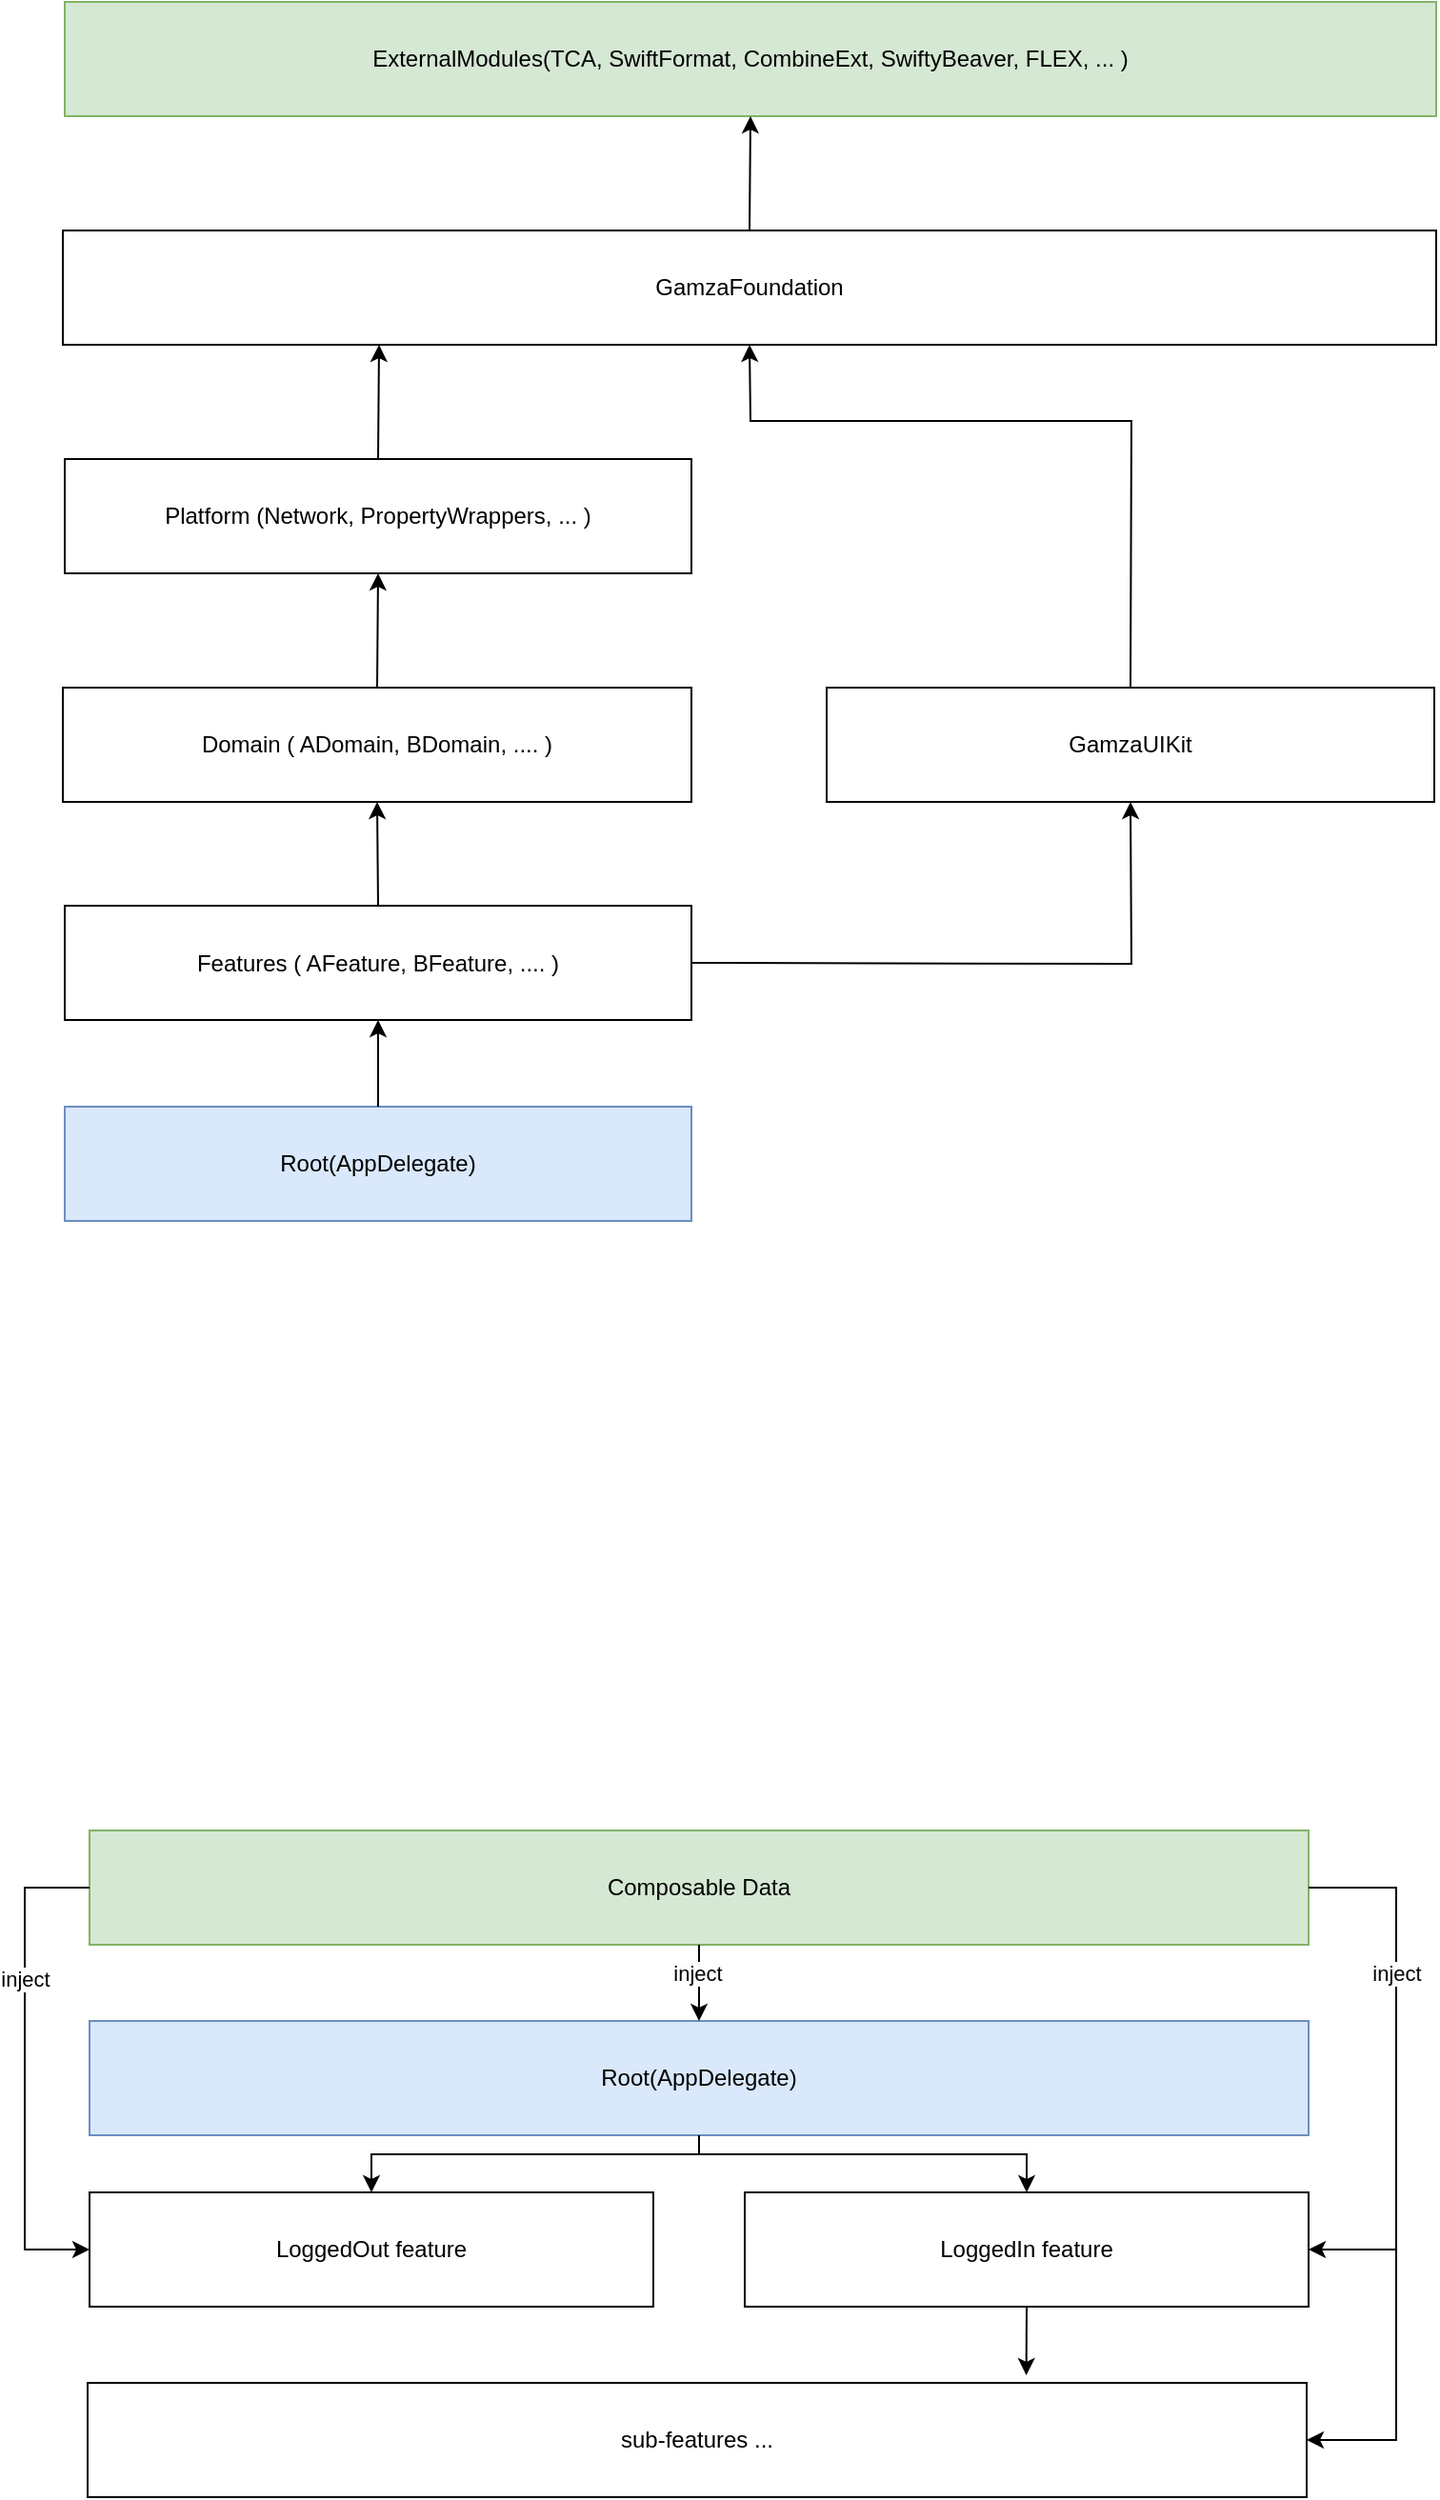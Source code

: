 <mxfile version="16.5.1" type="device"><diagram id="STCPGaLkk-ETKbZQgOjf" name="페이지-1"><mxGraphModel dx="1106" dy="852" grid="1" gridSize="10" guides="1" tooltips="1" connect="1" arrows="1" fold="1" page="1" pageScale="1" pageWidth="827" pageHeight="1169" math="0" shadow="0"><root><mxCell id="0"/><mxCell id="1" parent="0"/><mxCell id="tPH36QAMWwVUXDu1QcQ--13" value="" style="endArrow=classic;html=1;rounded=0;entryX=0.5;entryY=1;entryDx=0;entryDy=0;exitX=0.5;exitY=0;exitDx=0;exitDy=0;" parent="1" source="tPH36QAMWwVUXDu1QcQ--27" target="tPH36QAMWwVUXDu1QcQ--18" edge="1"><mxGeometry width="50" height="50" relative="1" as="geometry"><mxPoint x="411" y="770" as="sourcePoint"/><mxPoint x="401" y="820" as="targetPoint"/></mxGeometry></mxCell><mxCell id="tPH36QAMWwVUXDu1QcQ--18" value="Platform (Network, PropertyWrappers, ... )" style="rounded=0;whiteSpace=wrap;html=1;" parent="1" vertex="1"><mxGeometry x="81" y="490" width="329" height="60" as="geometry"/></mxCell><mxCell id="tPH36QAMWwVUXDu1QcQ--20" value="" style="endArrow=classic;html=1;rounded=0;exitX=0.5;exitY=0;exitDx=0;exitDy=0;entryX=0.5;entryY=1;entryDx=0;entryDy=0;" parent="1" source="tPH36QAMWwVUXDu1QcQ--18" edge="1"><mxGeometry width="50" height="50" relative="1" as="geometry"><mxPoint x="411" y="660" as="sourcePoint"/><mxPoint x="246" y="430" as="targetPoint"/></mxGeometry></mxCell><mxCell id="tPH36QAMWwVUXDu1QcQ--27" value="Domain ( ADomain, BDomain, .... )" style="rounded=0;whiteSpace=wrap;html=1;" parent="1" vertex="1"><mxGeometry x="80" y="610" width="330" height="60" as="geometry"/></mxCell><mxCell id="tPH36QAMWwVUXDu1QcQ--28" value="Features ( AFeature, BFeature, .... )" style="rounded=0;whiteSpace=wrap;html=1;" parent="1" vertex="1"><mxGeometry x="81" y="724.5" width="329" height="60" as="geometry"/></mxCell><mxCell id="tPH36QAMWwVUXDu1QcQ--29" value="Root(AppDelegate)" style="rounded=0;whiteSpace=wrap;html=1;fillColor=#dae8fc;strokeColor=#6c8ebf;" parent="1" vertex="1"><mxGeometry x="81" y="830" width="329" height="60" as="geometry"/></mxCell><mxCell id="tPH36QAMWwVUXDu1QcQ--30" value="" style="endArrow=classic;html=1;rounded=0;entryX=0.5;entryY=1;entryDx=0;entryDy=0;exitX=0.5;exitY=0;exitDx=0;exitDy=0;" parent="1" source="tPH36QAMWwVUXDu1QcQ--28" target="tPH36QAMWwVUXDu1QcQ--27" edge="1"><mxGeometry width="50" height="50" relative="1" as="geometry"><mxPoint x="411" y="610" as="sourcePoint"/><mxPoint x="411" y="550" as="targetPoint"/></mxGeometry></mxCell><mxCell id="tPH36QAMWwVUXDu1QcQ--31" value="" style="endArrow=classic;html=1;rounded=0;entryX=0.5;entryY=1;entryDx=0;entryDy=0;exitX=0.5;exitY=0;exitDx=0;exitDy=0;" parent="1" source="tPH36QAMWwVUXDu1QcQ--29" target="tPH36QAMWwVUXDu1QcQ--28" edge="1"><mxGeometry width="50" height="50" relative="1" as="geometry"><mxPoint x="411" y="730" as="sourcePoint"/><mxPoint x="411" y="670" as="targetPoint"/></mxGeometry></mxCell><mxCell id="eETd1GB0OzEWjnYa4UVZ-1" value="Composable Data" style="rounded=0;whiteSpace=wrap;html=1;fillColor=#d5e8d4;strokeColor=#82b366;" parent="1" vertex="1"><mxGeometry x="94" y="1210" width="640" height="60" as="geometry"/></mxCell><mxCell id="eETd1GB0OzEWjnYa4UVZ-2" value="Root(AppDelegate)" style="rounded=0;whiteSpace=wrap;html=1;fillColor=#dae8fc;strokeColor=#6c8ebf;" parent="1" vertex="1"><mxGeometry x="94" y="1310" width="640" height="60" as="geometry"/></mxCell><mxCell id="eETd1GB0OzEWjnYa4UVZ-3" value="LoggedOut feature" style="rounded=0;whiteSpace=wrap;html=1;" parent="1" vertex="1"><mxGeometry x="94" y="1400" width="296" height="60" as="geometry"/></mxCell><mxCell id="eETd1GB0OzEWjnYa4UVZ-4" value="LoggedIn feature" style="rounded=0;whiteSpace=wrap;html=1;" parent="1" vertex="1"><mxGeometry x="438" y="1400" width="296" height="60" as="geometry"/></mxCell><mxCell id="eETd1GB0OzEWjnYa4UVZ-5" value="sub-features ..." style="rounded=0;whiteSpace=wrap;html=1;" parent="1" vertex="1"><mxGeometry x="93" y="1500" width="640" height="60" as="geometry"/></mxCell><mxCell id="eETd1GB0OzEWjnYa4UVZ-6" value="" style="endArrow=classic;html=1;rounded=0;exitX=0.5;exitY=1;exitDx=0;exitDy=0;entryX=0.5;entryY=0;entryDx=0;entryDy=0;" parent="1" source="eETd1GB0OzEWjnYa4UVZ-1" target="eETd1GB0OzEWjnYa4UVZ-2" edge="1"><mxGeometry width="50" height="50" relative="1" as="geometry"><mxPoint x="390" y="1230" as="sourcePoint"/><mxPoint x="440" y="1180" as="targetPoint"/></mxGeometry></mxCell><mxCell id="eETd1GB0OzEWjnYa4UVZ-16" value="inject" style="edgeLabel;html=1;align=center;verticalAlign=middle;resizable=0;points=[];" parent="eETd1GB0OzEWjnYa4UVZ-6" vertex="1" connectable="0"><mxGeometry x="-0.25" y="1" relative="1" as="geometry"><mxPoint x="-2" as="offset"/></mxGeometry></mxCell><mxCell id="eETd1GB0OzEWjnYa4UVZ-7" value="" style="endArrow=classic;html=1;rounded=0;exitX=0.5;exitY=1;exitDx=0;exitDy=0;entryX=0.5;entryY=0;entryDx=0;entryDy=0;" parent="1" source="eETd1GB0OzEWjnYa4UVZ-2" target="eETd1GB0OzEWjnYa4UVZ-3" edge="1"><mxGeometry width="50" height="50" relative="1" as="geometry"><mxPoint x="390" y="1230" as="sourcePoint"/><mxPoint x="440" y="1180" as="targetPoint"/><Array as="points"><mxPoint x="414" y="1380"/><mxPoint x="242" y="1380"/></Array></mxGeometry></mxCell><mxCell id="eETd1GB0OzEWjnYa4UVZ-8" value="" style="endArrow=classic;html=1;rounded=0;exitX=0.5;exitY=1;exitDx=0;exitDy=0;entryX=0.5;entryY=0;entryDx=0;entryDy=0;" parent="1" source="eETd1GB0OzEWjnYa4UVZ-2" target="eETd1GB0OzEWjnYa4UVZ-4" edge="1"><mxGeometry width="50" height="50" relative="1" as="geometry"><mxPoint x="390" y="1230" as="sourcePoint"/><mxPoint x="440" y="1180" as="targetPoint"/><Array as="points"><mxPoint x="414" y="1380"/><mxPoint x="586" y="1380"/></Array></mxGeometry></mxCell><mxCell id="eETd1GB0OzEWjnYa4UVZ-9" value="" style="endArrow=classic;html=1;rounded=0;exitX=0.5;exitY=1;exitDx=0;exitDy=0;entryX=0.77;entryY=-0.067;entryDx=0;entryDy=0;entryPerimeter=0;" parent="1" source="eETd1GB0OzEWjnYa4UVZ-4" target="eETd1GB0OzEWjnYa4UVZ-5" edge="1"><mxGeometry width="50" height="50" relative="1" as="geometry"><mxPoint x="390" y="1230" as="sourcePoint"/><mxPoint x="440" y="1180" as="targetPoint"/></mxGeometry></mxCell><mxCell id="eETd1GB0OzEWjnYa4UVZ-11" value="" style="endArrow=classic;html=1;rounded=0;exitX=1;exitY=0.5;exitDx=0;exitDy=0;entryX=1;entryY=0.5;entryDx=0;entryDy=0;" parent="1" source="eETd1GB0OzEWjnYa4UVZ-1" target="eETd1GB0OzEWjnYa4UVZ-4" edge="1"><mxGeometry width="50" height="50" relative="1" as="geometry"><mxPoint x="390" y="1350" as="sourcePoint"/><mxPoint x="440" y="1300" as="targetPoint"/><Array as="points"><mxPoint x="780" y="1240"/><mxPoint x="780" y="1430"/></Array></mxGeometry></mxCell><mxCell id="eETd1GB0OzEWjnYa4UVZ-12" value="" style="endArrow=classic;html=1;rounded=0;exitX=0;exitY=0.5;exitDx=0;exitDy=0;entryX=0;entryY=0.5;entryDx=0;entryDy=0;" parent="1" source="eETd1GB0OzEWjnYa4UVZ-1" target="eETd1GB0OzEWjnYa4UVZ-3" edge="1"><mxGeometry width="50" height="50" relative="1" as="geometry"><mxPoint x="390" y="1350" as="sourcePoint"/><mxPoint x="440" y="1300" as="targetPoint"/><Array as="points"><mxPoint x="60" y="1240"/><mxPoint x="60" y="1430"/></Array></mxGeometry></mxCell><mxCell id="eETd1GB0OzEWjnYa4UVZ-14" value="inject" style="edgeLabel;html=1;align=center;verticalAlign=middle;resizable=0;points=[];" parent="eETd1GB0OzEWjnYa4UVZ-12" vertex="1" connectable="0"><mxGeometry x="-0.364" relative="1" as="geometry"><mxPoint as="offset"/></mxGeometry></mxCell><mxCell id="eETd1GB0OzEWjnYa4UVZ-13" value="" style="endArrow=classic;html=1;rounded=0;exitX=1;exitY=0.5;exitDx=0;exitDy=0;entryX=1;entryY=0.5;entryDx=0;entryDy=0;" parent="1" source="eETd1GB0OzEWjnYa4UVZ-1" target="eETd1GB0OzEWjnYa4UVZ-5" edge="1"><mxGeometry width="50" height="50" relative="1" as="geometry"><mxPoint x="390" y="1350" as="sourcePoint"/><mxPoint x="440" y="1300" as="targetPoint"/><Array as="points"><mxPoint x="780" y="1240"/><mxPoint x="780" y="1530"/></Array></mxGeometry></mxCell><mxCell id="eETd1GB0OzEWjnYa4UVZ-15" value="inject" style="edgeLabel;html=1;align=center;verticalAlign=middle;resizable=0;points=[];" parent="eETd1GB0OzEWjnYa4UVZ-13" vertex="1" connectable="0"><mxGeometry x="-0.525" y="1" relative="1" as="geometry"><mxPoint x="-1" as="offset"/></mxGeometry></mxCell><mxCell id="WzjpQX3m7ozbx4mxzmQt-3" value="GamzaUIKit" style="rounded=0;whiteSpace=wrap;html=1;" parent="1" vertex="1"><mxGeometry x="481" y="610" width="319" height="60" as="geometry"/></mxCell><mxCell id="WzjpQX3m7ozbx4mxzmQt-5" value="" style="endArrow=classic;html=1;rounded=0;exitX=1;exitY=0.5;exitDx=0;exitDy=0;entryX=0.5;entryY=1;entryDx=0;entryDy=0;" parent="1" source="tPH36QAMWwVUXDu1QcQ--28" target="WzjpQX3m7ozbx4mxzmQt-3" edge="1"><mxGeometry width="50" height="50" relative="1" as="geometry"><mxPoint x="397" y="590" as="sourcePoint"/><mxPoint x="447" y="540" as="targetPoint"/><Array as="points"><mxPoint x="641" y="755"/></Array></mxGeometry></mxCell><mxCell id="WzjpQX3m7ozbx4mxzmQt-7" value="ExternalModules(TCA, SwiftFormat, CombineExt, SwiftyBeaver, FLEX, ... )" style="rounded=0;whiteSpace=wrap;html=1;fillColor=#d5e8d4;strokeColor=#82b366;" parent="1" vertex="1"><mxGeometry x="81" y="250" width="720" height="60" as="geometry"/></mxCell><mxCell id="WzjpQX3m7ozbx4mxzmQt-10" value="GamzaFoundation" style="rounded=0;whiteSpace=wrap;html=1;" parent="1" vertex="1"><mxGeometry x="80" y="370" width="721" height="60" as="geometry"/></mxCell><mxCell id="WzjpQX3m7ozbx4mxzmQt-14" value="" style="endArrow=classic;html=1;rounded=0;strokeColor=#000000;exitX=0.5;exitY=0;exitDx=0;exitDy=0;entryX=0.5;entryY=1;entryDx=0;entryDy=0;" parent="1" source="WzjpQX3m7ozbx4mxzmQt-10" target="WzjpQX3m7ozbx4mxzmQt-7" edge="1"><mxGeometry width="50" height="50" relative="1" as="geometry"><mxPoint x="410" y="570" as="sourcePoint"/><mxPoint x="460" y="520" as="targetPoint"/></mxGeometry></mxCell><mxCell id="_39-n3lPG7D3Xi3N4Ka2-1" value="" style="endArrow=classic;html=1;rounded=0;exitX=0.5;exitY=0;exitDx=0;exitDy=0;entryX=0.5;entryY=1;entryDx=0;entryDy=0;" parent="1" source="WzjpQX3m7ozbx4mxzmQt-3" target="WzjpQX3m7ozbx4mxzmQt-10" edge="1"><mxGeometry width="50" height="50" relative="1" as="geometry"><mxPoint x="390" y="580" as="sourcePoint"/><mxPoint x="440" y="530" as="targetPoint"/><Array as="points"><mxPoint x="641" y="470"/><mxPoint x="441" y="470"/></Array></mxGeometry></mxCell></root></mxGraphModel></diagram></mxfile>